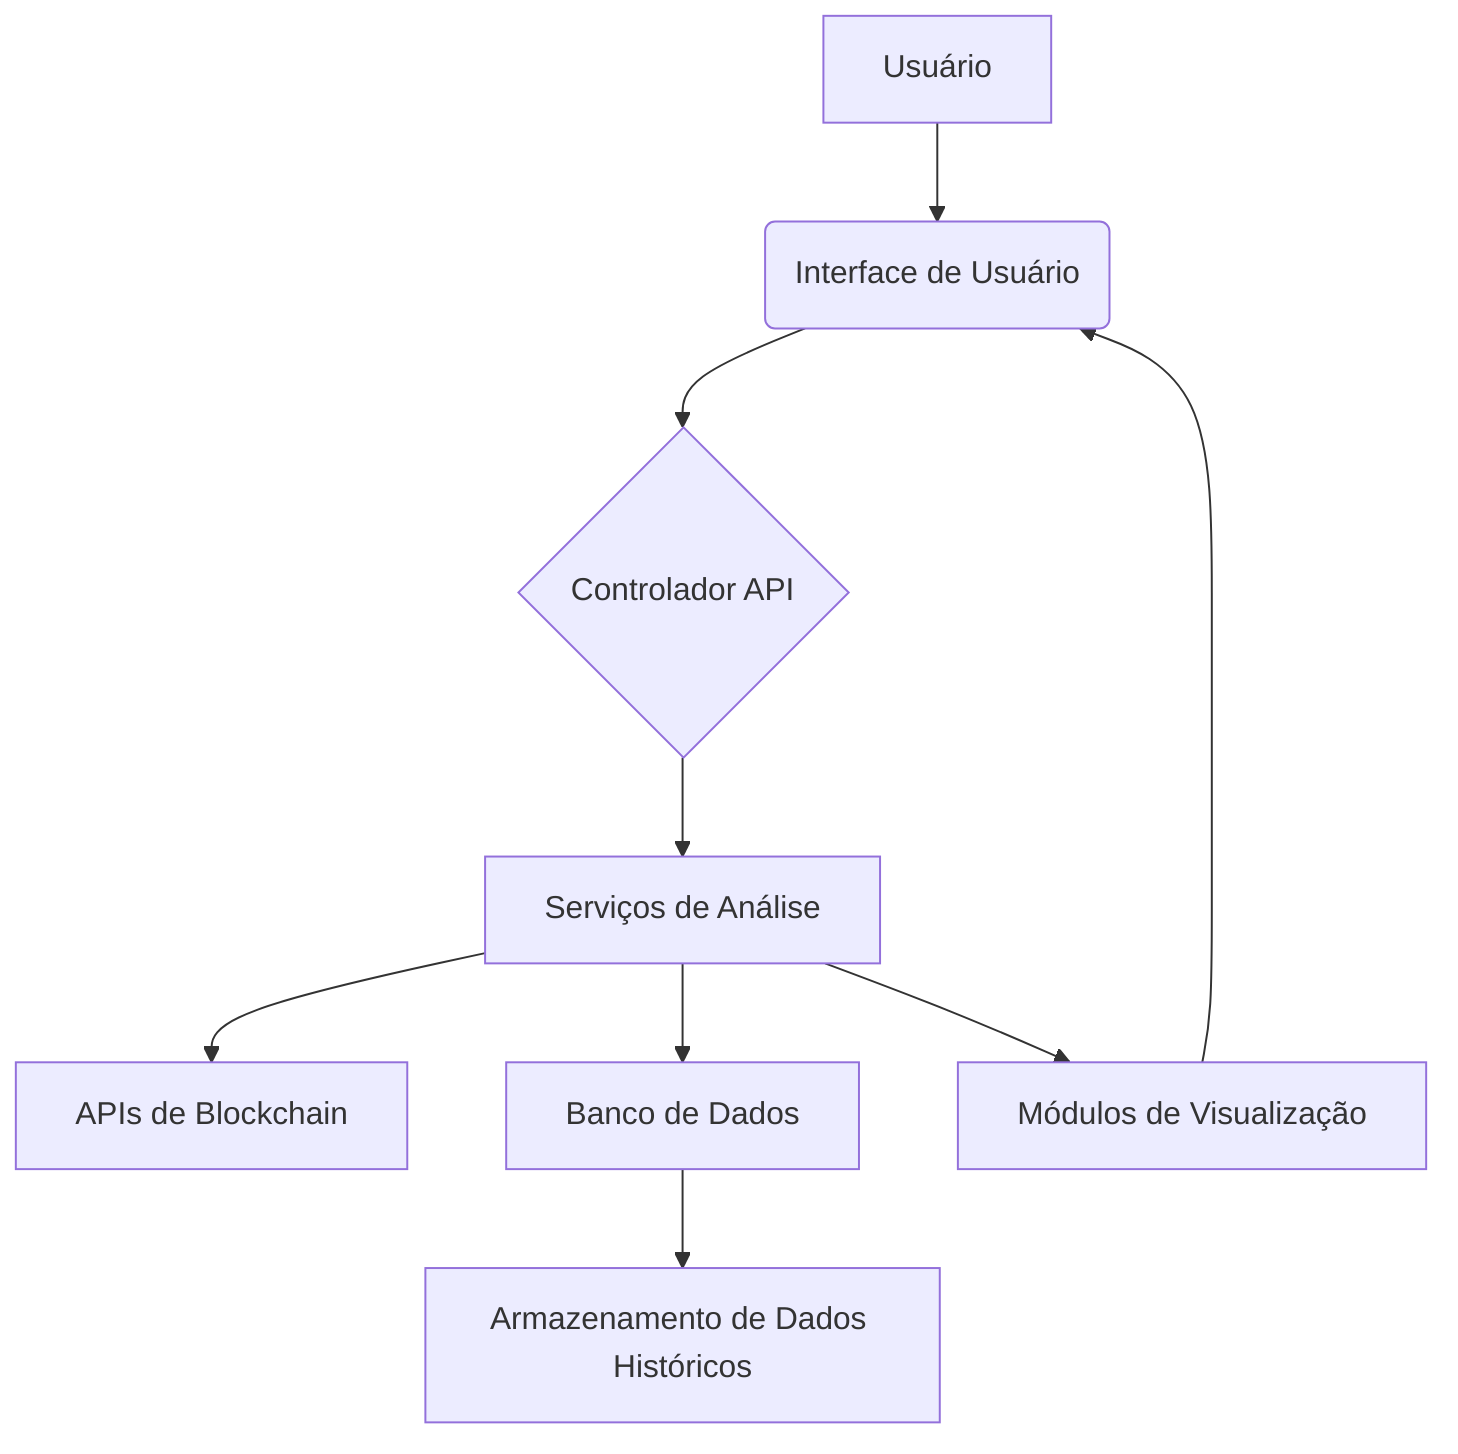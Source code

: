 graph TD
    A[Usuário] --> B(Interface de Usuário)
    B --> C{Controlador API}
    C --> D[Serviços de Análise]
    D --> E[APIs de Blockchain]
    D --> F[Banco de Dados]
    F --> G[Armazenamento de Dados Históricos]
    D --> H[Módulos de Visualização]
    H --> B